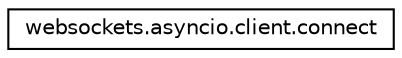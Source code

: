 digraph "Graphical Class Hierarchy"
{
 // LATEX_PDF_SIZE
  edge [fontname="Helvetica",fontsize="10",labelfontname="Helvetica",labelfontsize="10"];
  node [fontname="Helvetica",fontsize="10",shape=record];
  rankdir="LR";
  Node0 [label="websockets.asyncio.client.connect",height=0.2,width=0.4,color="black", fillcolor="white", style="filled",URL="$classwebsockets_1_1asyncio_1_1client_1_1connect.html",tooltip=" "];
}
